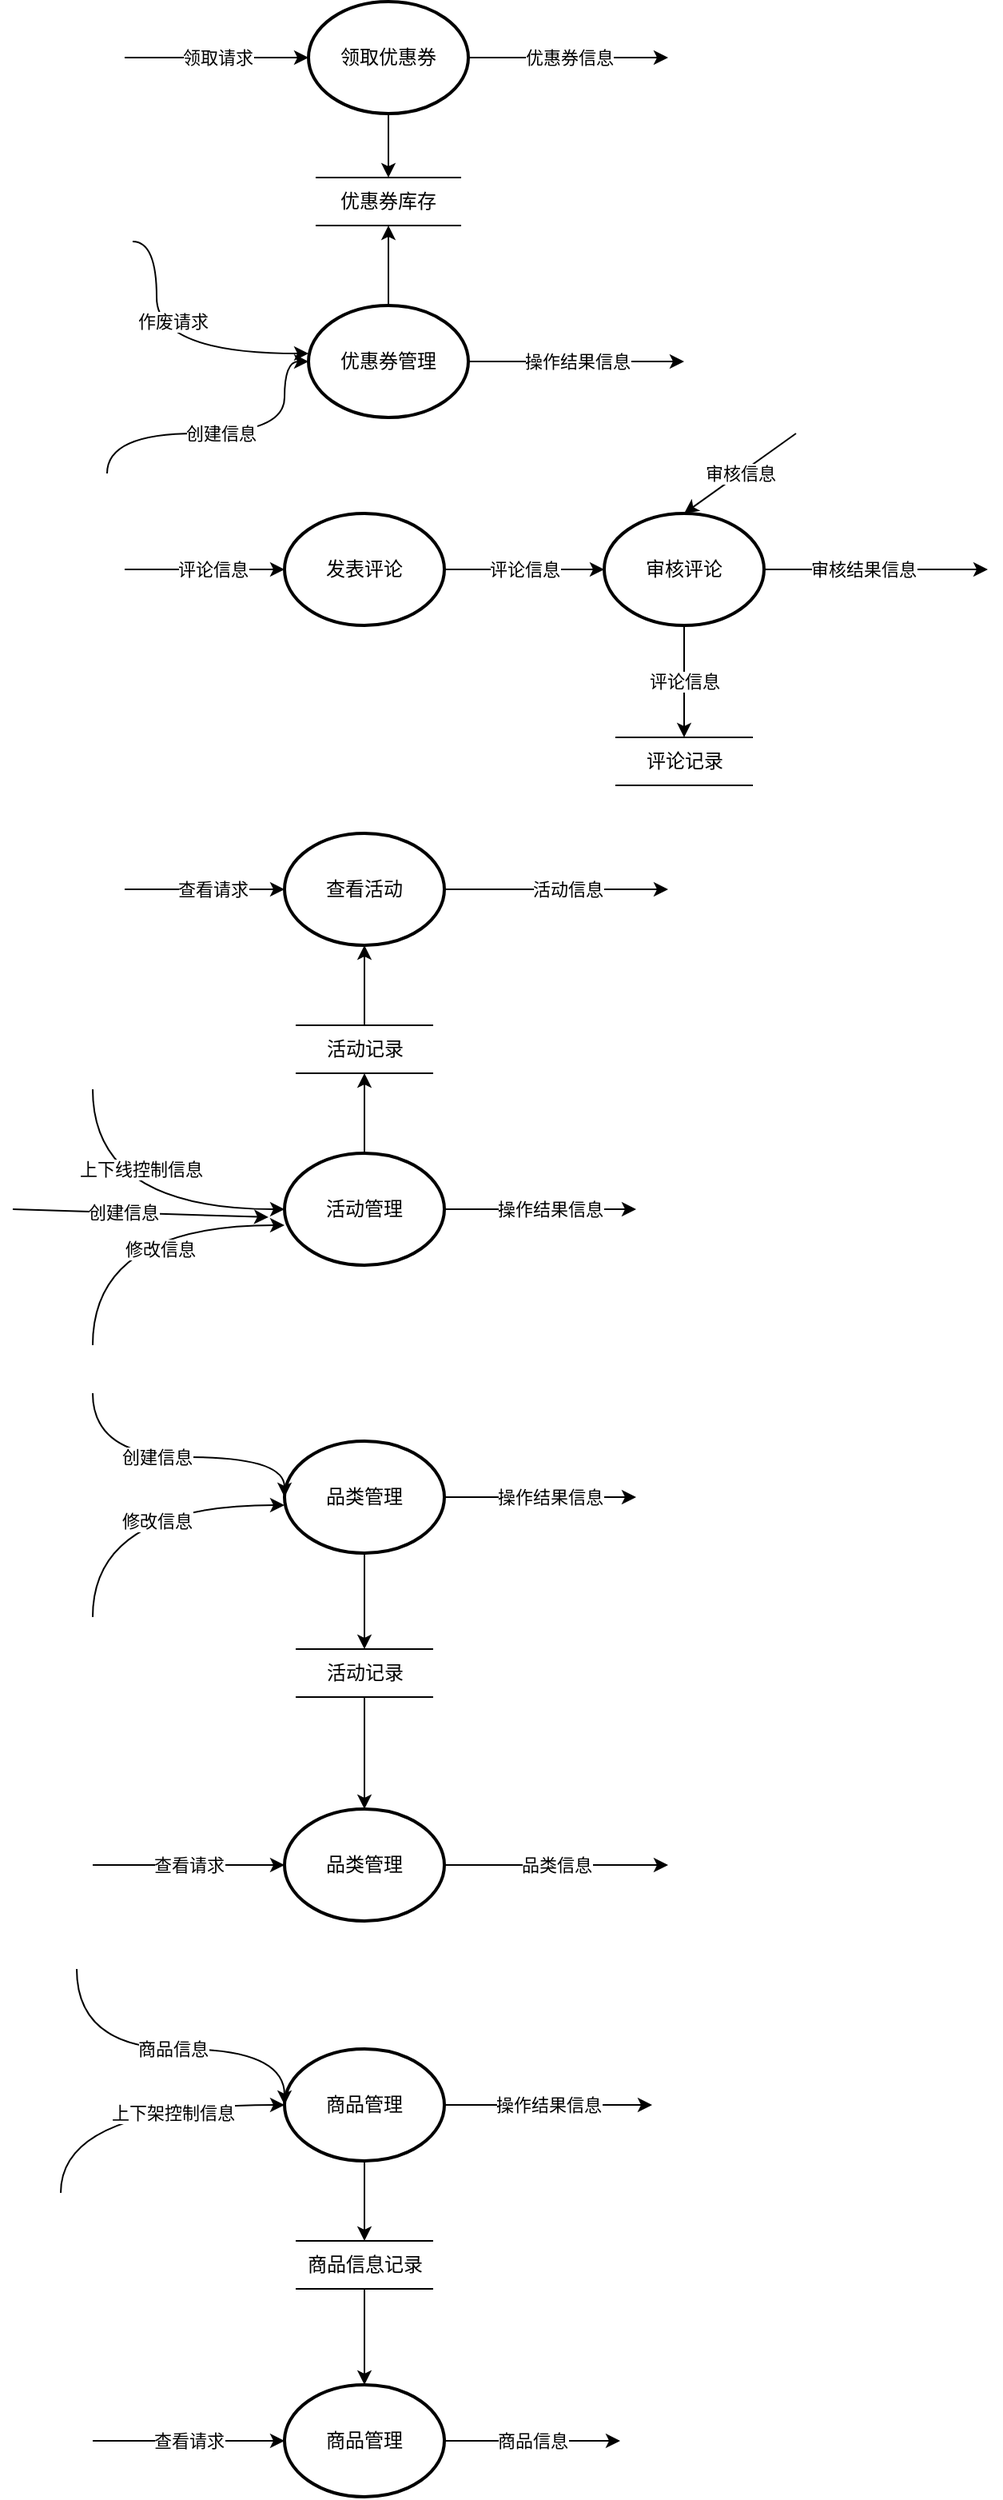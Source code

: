 <mxfile version="13.10.1" type="github">
  <diagram id="tlwxFYN7nEPO611R5yER" name="Page-1">
    <mxGraphModel dx="1376" dy="754" grid="1" gridSize="10" guides="1" tooltips="1" connect="1" arrows="1" fold="1" page="1" pageScale="1" pageWidth="850" pageHeight="1100" math="0" shadow="0">
      <root>
        <mxCell id="0" />
        <mxCell id="1" parent="0" />
        <mxCell id="JlzYUt2903bJceBeCsOK-10" value="优惠券信息" style="rounded=0;orthogonalLoop=1;jettySize=auto;html=1;exitX=1;exitY=0.5;exitDx=0;exitDy=0;" parent="1" source="JlzYUt2903bJceBeCsOK-1" edge="1">
          <mxGeometry relative="1" as="geometry">
            <mxPoint x="470" y="457" as="sourcePoint" />
            <mxPoint x="460" y="315" as="targetPoint" />
            <mxPoint as="offset" />
          </mxGeometry>
        </mxCell>
        <mxCell id="zzqB5-qknxaaX2rPGT4x-1" style="edgeStyle=none;rounded=0;orthogonalLoop=1;jettySize=auto;html=1;entryX=0.5;entryY=0;entryDx=0;entryDy=0;" edge="1" parent="1" source="JlzYUt2903bJceBeCsOK-1" target="zzqB5-qknxaaX2rPGT4x-2">
          <mxGeometry relative="1" as="geometry">
            <mxPoint x="281" y="500" as="targetPoint" />
          </mxGeometry>
        </mxCell>
        <mxCell id="JlzYUt2903bJceBeCsOK-1" value="领取优惠券" style="ellipse;whiteSpace=wrap;html=1;strokeWidth=2;" parent="1" vertex="1">
          <mxGeometry x="235" y="280" width="100" height="70" as="geometry" />
        </mxCell>
        <mxCell id="JlzYUt2903bJceBeCsOK-8" value="领取请求" style="rounded=0;orthogonalLoop=1;jettySize=auto;html=1;entryX=0;entryY=0.5;entryDx=0;entryDy=0;" parent="1" target="JlzYUt2903bJceBeCsOK-1" edge="1">
          <mxGeometry relative="1" as="geometry">
            <mxPoint x="120" y="315" as="sourcePoint" />
          </mxGeometry>
        </mxCell>
        <mxCell id="zzqB5-qknxaaX2rPGT4x-2" value="优惠券库存" style="shape=partialRectangle;whiteSpace=wrap;html=1;left=0;right=0;fillColor=none;" vertex="1" parent="1">
          <mxGeometry x="240" y="390" width="90" height="30" as="geometry" />
        </mxCell>
        <mxCell id="zzqB5-qknxaaX2rPGT4x-3" value="评论记录" style="shape=partialRectangle;whiteSpace=wrap;html=1;left=0;right=0;fillColor=none;" vertex="1" parent="1">
          <mxGeometry x="427.5" y="740" width="85" height="30" as="geometry" />
        </mxCell>
        <mxCell id="zzqB5-qknxaaX2rPGT4x-4" value="评论信息" style="rounded=0;orthogonalLoop=1;jettySize=auto;html=1;entryX=0;entryY=0.5;entryDx=0;entryDy=0;" edge="1" parent="1" target="zzqB5-qknxaaX2rPGT4x-5">
          <mxGeometry x="0.091" relative="1" as="geometry">
            <mxPoint x="120" y="635" as="sourcePoint" />
            <mxPoint x="150" y="550" as="targetPoint" />
            <mxPoint as="offset" />
          </mxGeometry>
        </mxCell>
        <mxCell id="zzqB5-qknxaaX2rPGT4x-5" value="发表评论" style="ellipse;whiteSpace=wrap;html=1;strokeWidth=2;" vertex="1" parent="1">
          <mxGeometry x="220" y="600" width="100" height="70" as="geometry" />
        </mxCell>
        <mxCell id="zzqB5-qknxaaX2rPGT4x-7" value="评论信息" style="rounded=0;orthogonalLoop=1;jettySize=auto;html=1;exitX=1;exitY=0.5;exitDx=0;exitDy=0;entryX=0;entryY=0.5;entryDx=0;entryDy=0;" edge="1" parent="1" source="zzqB5-qknxaaX2rPGT4x-5" target="zzqB5-qknxaaX2rPGT4x-8">
          <mxGeometry relative="1" as="geometry">
            <mxPoint x="130" y="605" as="sourcePoint" />
            <mxPoint x="410" y="595" as="targetPoint" />
            <mxPoint as="offset" />
          </mxGeometry>
        </mxCell>
        <mxCell id="zzqB5-qknxaaX2rPGT4x-8" value="审核评论" style="ellipse;whiteSpace=wrap;html=1;strokeWidth=2;" vertex="1" parent="1">
          <mxGeometry x="420" y="600" width="100" height="70" as="geometry" />
        </mxCell>
        <mxCell id="zzqB5-qknxaaX2rPGT4x-10" value="审核信息" style="rounded=0;orthogonalLoop=1;jettySize=auto;html=1;entryX=0.5;entryY=0;entryDx=0;entryDy=0;" edge="1" parent="1" target="zzqB5-qknxaaX2rPGT4x-8">
          <mxGeometry relative="1" as="geometry">
            <mxPoint x="540" y="550" as="sourcePoint" />
            <mxPoint x="600" y="595" as="targetPoint" />
            <mxPoint as="offset" />
          </mxGeometry>
        </mxCell>
        <mxCell id="zzqB5-qknxaaX2rPGT4x-12" value="审核结果信息" style="rounded=0;orthogonalLoop=1;jettySize=auto;html=1;exitX=1;exitY=0.5;exitDx=0;exitDy=0;" edge="1" parent="1" source="zzqB5-qknxaaX2rPGT4x-8">
          <mxGeometry x="-0.111" relative="1" as="geometry">
            <mxPoint x="560" y="520" as="sourcePoint" />
            <mxPoint x="660" y="635" as="targetPoint" />
            <mxPoint as="offset" />
            <Array as="points">
              <mxPoint x="620" y="635" />
            </Array>
          </mxGeometry>
        </mxCell>
        <mxCell id="zzqB5-qknxaaX2rPGT4x-14" value="评论信息" style="rounded=0;orthogonalLoop=1;jettySize=auto;html=1;entryX=0.5;entryY=0;entryDx=0;entryDy=0;exitX=0.5;exitY=1;exitDx=0;exitDy=0;" edge="1" parent="1" source="zzqB5-qknxaaX2rPGT4x-8" target="zzqB5-qknxaaX2rPGT4x-3">
          <mxGeometry relative="1" as="geometry">
            <mxPoint x="560" y="520" as="sourcePoint" />
            <mxPoint x="480" y="570" as="targetPoint" />
            <mxPoint as="offset" />
          </mxGeometry>
        </mxCell>
        <mxCell id="zzqB5-qknxaaX2rPGT4x-16" style="edgeStyle=none;rounded=0;orthogonalLoop=1;jettySize=auto;html=1;entryX=0.5;entryY=1;entryDx=0;entryDy=0;" edge="1" parent="1" source="zzqB5-qknxaaX2rPGT4x-15" target="zzqB5-qknxaaX2rPGT4x-2">
          <mxGeometry relative="1" as="geometry" />
        </mxCell>
        <mxCell id="zzqB5-qknxaaX2rPGT4x-15" value="优惠券管理" style="ellipse;whiteSpace=wrap;html=1;strokeWidth=2;" vertex="1" parent="1">
          <mxGeometry x="235" y="470" width="100" height="70" as="geometry" />
        </mxCell>
        <mxCell id="zzqB5-qknxaaX2rPGT4x-17" value="作废请求" style="rounded=0;orthogonalLoop=1;jettySize=auto;html=1;edgeStyle=orthogonalEdgeStyle;curved=1;" edge="1" parent="1">
          <mxGeometry x="-0.278" y="10" relative="1" as="geometry">
            <mxPoint x="125" y="430" as="sourcePoint" />
            <mxPoint x="235" y="500" as="targetPoint" />
            <Array as="points">
              <mxPoint x="140" y="430" />
              <mxPoint x="140" y="500" />
            </Array>
            <mxPoint as="offset" />
          </mxGeometry>
        </mxCell>
        <mxCell id="zzqB5-qknxaaX2rPGT4x-19" value="操作结果信息" style="rounded=0;orthogonalLoop=1;jettySize=auto;html=1;exitX=1;exitY=0.5;exitDx=0;exitDy=0;" edge="1" parent="1" source="zzqB5-qknxaaX2rPGT4x-15">
          <mxGeometry relative="1" as="geometry">
            <mxPoint x="345" y="325" as="sourcePoint" />
            <mxPoint x="470" y="505" as="targetPoint" />
            <mxPoint as="offset" />
          </mxGeometry>
        </mxCell>
        <mxCell id="zzqB5-qknxaaX2rPGT4x-20" value="查看活动" style="ellipse;whiteSpace=wrap;html=1;strokeWidth=2;" vertex="1" parent="1">
          <mxGeometry x="220" y="800" width="100" height="70" as="geometry" />
        </mxCell>
        <mxCell id="zzqB5-qknxaaX2rPGT4x-21" value="查看请求" style="rounded=0;orthogonalLoop=1;jettySize=auto;html=1;entryX=0;entryY=0.5;entryDx=0;entryDy=0;" edge="1" parent="1" target="zzqB5-qknxaaX2rPGT4x-20">
          <mxGeometry x="0.091" relative="1" as="geometry">
            <mxPoint x="120" y="835" as="sourcePoint" />
            <mxPoint x="240" y="605" as="targetPoint" />
            <mxPoint as="offset" />
          </mxGeometry>
        </mxCell>
        <mxCell id="zzqB5-qknxaaX2rPGT4x-23" value="活动信息" style="rounded=0;orthogonalLoop=1;jettySize=auto;html=1;exitX=1;exitY=0.5;exitDx=0;exitDy=0;" edge="1" parent="1" source="zzqB5-qknxaaX2rPGT4x-20">
          <mxGeometry x="0.091" relative="1" as="geometry">
            <mxPoint x="360" y="830" as="sourcePoint" />
            <mxPoint x="460" y="835" as="targetPoint" />
            <mxPoint as="offset" />
          </mxGeometry>
        </mxCell>
        <mxCell id="zzqB5-qknxaaX2rPGT4x-26" style="edgeStyle=none;rounded=0;orthogonalLoop=1;jettySize=auto;html=1;entryX=0.5;entryY=1;entryDx=0;entryDy=0;" edge="1" parent="1" source="zzqB5-qknxaaX2rPGT4x-24" target="zzqB5-qknxaaX2rPGT4x-20">
          <mxGeometry relative="1" as="geometry" />
        </mxCell>
        <mxCell id="zzqB5-qknxaaX2rPGT4x-24" value="活动记录" style="shape=partialRectangle;whiteSpace=wrap;html=1;left=0;right=0;fillColor=none;" vertex="1" parent="1">
          <mxGeometry x="227.5" y="920" width="85" height="30" as="geometry" />
        </mxCell>
        <mxCell id="zzqB5-qknxaaX2rPGT4x-29" style="edgeStyle=none;rounded=0;orthogonalLoop=1;jettySize=auto;html=1;entryX=0.5;entryY=1;entryDx=0;entryDy=0;" edge="1" parent="1" source="zzqB5-qknxaaX2rPGT4x-27" target="zzqB5-qknxaaX2rPGT4x-24">
          <mxGeometry relative="1" as="geometry" />
        </mxCell>
        <mxCell id="zzqB5-qknxaaX2rPGT4x-27" value="活动管理" style="ellipse;whiteSpace=wrap;html=1;strokeWidth=2;" vertex="1" parent="1">
          <mxGeometry x="220" y="1000" width="100" height="70" as="geometry" />
        </mxCell>
        <mxCell id="zzqB5-qknxaaX2rPGT4x-28" value="上下线控制信息" style="rounded=0;orthogonalLoop=1;jettySize=auto;html=1;entryX=0;entryY=0.5;entryDx=0;entryDy=0;edgeStyle=orthogonalEdgeStyle;curved=1;" edge="1" parent="1" target="zzqB5-qknxaaX2rPGT4x-27">
          <mxGeometry x="0.077" y="25" relative="1" as="geometry">
            <mxPoint x="100" y="960" as="sourcePoint" />
            <mxPoint x="230" y="845" as="targetPoint" />
            <mxPoint as="offset" />
            <Array as="points">
              <mxPoint x="100" y="1035" />
            </Array>
          </mxGeometry>
        </mxCell>
        <mxCell id="zzqB5-qknxaaX2rPGT4x-31" value="操作结果信息" style="rounded=0;orthogonalLoop=1;jettySize=auto;html=1;exitX=1;exitY=0.5;exitDx=0;exitDy=0;" edge="1" parent="1" source="zzqB5-qknxaaX2rPGT4x-27">
          <mxGeometry x="0.091" relative="1" as="geometry">
            <mxPoint x="90" y="1045" as="sourcePoint" />
            <mxPoint x="440" y="1035" as="targetPoint" />
            <mxPoint as="offset" />
          </mxGeometry>
        </mxCell>
        <mxCell id="zzqB5-qknxaaX2rPGT4x-32" value="修改信息" style="rounded=0;orthogonalLoop=1;jettySize=auto;html=1;edgeStyle=orthogonalEdgeStyle;curved=1;" edge="1" parent="1">
          <mxGeometry x="0.2" y="-15" relative="1" as="geometry">
            <mxPoint x="100" y="1120" as="sourcePoint" />
            <mxPoint x="220" y="1045" as="targetPoint" />
            <mxPoint as="offset" />
            <Array as="points">
              <mxPoint x="100" y="1045" />
            </Array>
          </mxGeometry>
        </mxCell>
        <mxCell id="zzqB5-qknxaaX2rPGT4x-40" style="edgeStyle=orthogonalEdgeStyle;curved=1;rounded=0;orthogonalLoop=1;jettySize=auto;html=1;entryX=0.5;entryY=0;entryDx=0;entryDy=0;" edge="1" parent="1" source="zzqB5-qknxaaX2rPGT4x-33" target="zzqB5-qknxaaX2rPGT4x-39">
          <mxGeometry relative="1" as="geometry" />
        </mxCell>
        <mxCell id="zzqB5-qknxaaX2rPGT4x-33" value="品类管理" style="ellipse;whiteSpace=wrap;html=1;strokeWidth=2;" vertex="1" parent="1">
          <mxGeometry x="220" y="1180" width="100" height="70" as="geometry" />
        </mxCell>
        <mxCell id="zzqB5-qknxaaX2rPGT4x-34" value="创建信息" style="rounded=0;orthogonalLoop=1;jettySize=auto;html=1;edgeStyle=orthogonalEdgeStyle;curved=1;" edge="1" parent="1">
          <mxGeometry x="-0.135" relative="1" as="geometry">
            <mxPoint x="100" y="1150" as="sourcePoint" />
            <mxPoint x="220" y="1215" as="targetPoint" />
            <mxPoint as="offset" />
            <Array as="points">
              <mxPoint x="100" y="1190" />
              <mxPoint x="220" y="1190" />
            </Array>
          </mxGeometry>
        </mxCell>
        <mxCell id="zzqB5-qknxaaX2rPGT4x-35" value="修改信息" style="rounded=0;orthogonalLoop=1;jettySize=auto;html=1;edgeStyle=orthogonalEdgeStyle;curved=1;" edge="1" parent="1">
          <mxGeometry x="0.158" y="-10" relative="1" as="geometry">
            <mxPoint x="100" y="1290" as="sourcePoint" />
            <mxPoint x="220" y="1220" as="targetPoint" />
            <mxPoint as="offset" />
            <Array as="points">
              <mxPoint x="100" y="1220" />
              <mxPoint x="220" y="1220" />
            </Array>
          </mxGeometry>
        </mxCell>
        <mxCell id="zzqB5-qknxaaX2rPGT4x-38" value="操作结果信息" style="rounded=0;orthogonalLoop=1;jettySize=auto;html=1;exitX=1;exitY=0.5;exitDx=0;exitDy=0;" edge="1" parent="1" source="zzqB5-qknxaaX2rPGT4x-33">
          <mxGeometry x="0.091" relative="1" as="geometry">
            <mxPoint x="330" y="1045" as="sourcePoint" />
            <mxPoint x="440" y="1215" as="targetPoint" />
            <mxPoint as="offset" />
          </mxGeometry>
        </mxCell>
        <mxCell id="zzqB5-qknxaaX2rPGT4x-43" style="rounded=0;orthogonalLoop=1;jettySize=auto;html=1;entryX=0.5;entryY=0;entryDx=0;entryDy=0;" edge="1" parent="1" source="zzqB5-qknxaaX2rPGT4x-39" target="zzqB5-qknxaaX2rPGT4x-41">
          <mxGeometry relative="1" as="geometry" />
        </mxCell>
        <mxCell id="zzqB5-qknxaaX2rPGT4x-39" value="活动记录" style="shape=partialRectangle;whiteSpace=wrap;html=1;left=0;right=0;fillColor=none;" vertex="1" parent="1">
          <mxGeometry x="227.5" y="1310" width="85" height="30" as="geometry" />
        </mxCell>
        <mxCell id="zzqB5-qknxaaX2rPGT4x-41" value="品类管理" style="ellipse;whiteSpace=wrap;html=1;strokeWidth=2;" vertex="1" parent="1">
          <mxGeometry x="220" y="1410" width="100" height="70" as="geometry" />
        </mxCell>
        <mxCell id="zzqB5-qknxaaX2rPGT4x-44" value="查看请求" style="rounded=0;orthogonalLoop=1;jettySize=auto;html=1;entryX=0;entryY=0.5;entryDx=0;entryDy=0;" edge="1" parent="1" target="zzqB5-qknxaaX2rPGT4x-41">
          <mxGeometry relative="1" as="geometry">
            <mxPoint x="100" y="1445" as="sourcePoint" />
            <mxPoint x="190" y="1370" as="targetPoint" />
            <mxPoint as="offset" />
          </mxGeometry>
        </mxCell>
        <mxCell id="zzqB5-qknxaaX2rPGT4x-46" value="品类信息" style="rounded=0;orthogonalLoop=1;jettySize=auto;html=1;exitX=1;exitY=0.5;exitDx=0;exitDy=0;" edge="1" parent="1" source="zzqB5-qknxaaX2rPGT4x-41">
          <mxGeometry relative="1" as="geometry">
            <mxPoint x="110" y="1455" as="sourcePoint" />
            <mxPoint x="460" y="1445" as="targetPoint" />
            <mxPoint as="offset" />
          </mxGeometry>
        </mxCell>
        <mxCell id="zzqB5-qknxaaX2rPGT4x-54" style="edgeStyle=none;rounded=0;orthogonalLoop=1;jettySize=auto;html=1;entryX=0.5;entryY=0;entryDx=0;entryDy=0;" edge="1" parent="1" source="zzqB5-qknxaaX2rPGT4x-47" target="zzqB5-qknxaaX2rPGT4x-53">
          <mxGeometry relative="1" as="geometry" />
        </mxCell>
        <mxCell id="zzqB5-qknxaaX2rPGT4x-47" value="商品管理" style="ellipse;whiteSpace=wrap;html=1;strokeWidth=2;" vertex="1" parent="1">
          <mxGeometry x="220" y="1560" width="100" height="70" as="geometry" />
        </mxCell>
        <mxCell id="zzqB5-qknxaaX2rPGT4x-49" value="商品信息" style="rounded=0;orthogonalLoop=1;jettySize=auto;html=1;entryX=0;entryY=0.5;entryDx=0;entryDy=0;edgeStyle=orthogonalEdgeStyle;curved=1;" edge="1" parent="1" target="zzqB5-qknxaaX2rPGT4x-47">
          <mxGeometry x="0.023" relative="1" as="geometry">
            <mxPoint x="90" y="1510" as="sourcePoint" />
            <mxPoint x="230" y="1045" as="targetPoint" />
            <mxPoint as="offset" />
            <Array as="points">
              <mxPoint x="90" y="1560" />
              <mxPoint x="220" y="1560" />
            </Array>
          </mxGeometry>
        </mxCell>
        <mxCell id="zzqB5-qknxaaX2rPGT4x-50" value="上下架控制信息" style="rounded=0;orthogonalLoop=1;jettySize=auto;html=1;edgeStyle=orthogonalEdgeStyle;curved=1;entryX=0;entryY=0.5;entryDx=0;entryDy=0;" edge="1" parent="1" target="zzqB5-qknxaaX2rPGT4x-47">
          <mxGeometry x="0.282" y="-5" relative="1" as="geometry">
            <mxPoint x="80" y="1650" as="sourcePoint" />
            <mxPoint x="230" y="1055" as="targetPoint" />
            <mxPoint as="offset" />
            <Array as="points">
              <mxPoint x="80" y="1595" />
            </Array>
          </mxGeometry>
        </mxCell>
        <mxCell id="zzqB5-qknxaaX2rPGT4x-52" value="操作结果信息" style="rounded=0;orthogonalLoop=1;jettySize=auto;html=1;exitX=1;exitY=0.5;exitDx=0;exitDy=0;" edge="1" parent="1" source="zzqB5-qknxaaX2rPGT4x-47">
          <mxGeometry relative="1" as="geometry">
            <mxPoint x="330" y="1455" as="sourcePoint" />
            <mxPoint x="450" y="1595" as="targetPoint" />
            <mxPoint as="offset" />
          </mxGeometry>
        </mxCell>
        <mxCell id="zzqB5-qknxaaX2rPGT4x-57" style="edgeStyle=none;rounded=0;orthogonalLoop=1;jettySize=auto;html=1;entryX=0.5;entryY=0;entryDx=0;entryDy=0;" edge="1" parent="1" source="zzqB5-qknxaaX2rPGT4x-53" target="zzqB5-qknxaaX2rPGT4x-55">
          <mxGeometry relative="1" as="geometry" />
        </mxCell>
        <mxCell id="zzqB5-qknxaaX2rPGT4x-53" value="商品信息记录" style="shape=partialRectangle;whiteSpace=wrap;html=1;left=0;right=0;fillColor=none;" vertex="1" parent="1">
          <mxGeometry x="227.5" y="1680" width="85" height="30" as="geometry" />
        </mxCell>
        <mxCell id="zzqB5-qknxaaX2rPGT4x-55" value="商品管理" style="ellipse;whiteSpace=wrap;html=1;strokeWidth=2;" vertex="1" parent="1">
          <mxGeometry x="220" y="1770" width="100" height="70" as="geometry" />
        </mxCell>
        <mxCell id="zzqB5-qknxaaX2rPGT4x-58" value="查看请求" style="rounded=0;orthogonalLoop=1;jettySize=auto;html=1;entryX=0;entryY=0.5;entryDx=0;entryDy=0;" edge="1" parent="1" target="zzqB5-qknxaaX2rPGT4x-55">
          <mxGeometry relative="1" as="geometry">
            <mxPoint x="100" y="1805" as="sourcePoint" />
            <mxPoint x="230" y="1455" as="targetPoint" />
            <mxPoint as="offset" />
          </mxGeometry>
        </mxCell>
        <mxCell id="zzqB5-qknxaaX2rPGT4x-59" value="商品信息" style="rounded=0;orthogonalLoop=1;jettySize=auto;html=1;exitX=1;exitY=0.5;exitDx=0;exitDy=0;" edge="1" parent="1" source="zzqB5-qknxaaX2rPGT4x-55">
          <mxGeometry relative="1" as="geometry">
            <mxPoint x="330" y="1455" as="sourcePoint" />
            <mxPoint x="430" y="1805" as="targetPoint" />
            <mxPoint as="offset" />
          </mxGeometry>
        </mxCell>
        <mxCell id="zzqB5-qknxaaX2rPGT4x-60" value="创建信息" style="rounded=0;orthogonalLoop=1;jettySize=auto;html=1;" edge="1" parent="1">
          <mxGeometry x="-0.135" relative="1" as="geometry">
            <mxPoint x="50" y="1035" as="sourcePoint" />
            <mxPoint x="210" y="1040" as="targetPoint" />
            <mxPoint as="offset" />
          </mxGeometry>
        </mxCell>
        <mxCell id="zzqB5-qknxaaX2rPGT4x-61" value="创建信息" style="rounded=0;orthogonalLoop=1;jettySize=auto;html=1;edgeStyle=orthogonalEdgeStyle;curved=1;entryX=0;entryY=0.5;entryDx=0;entryDy=0;" edge="1" parent="1" target="zzqB5-qknxaaX2rPGT4x-15">
          <mxGeometry x="-0.02" relative="1" as="geometry">
            <mxPoint x="109" y="575" as="sourcePoint" />
            <mxPoint x="229" y="520" as="targetPoint" />
            <mxPoint as="offset" />
            <Array as="points">
              <mxPoint x="109" y="550" />
              <mxPoint x="220" y="550" />
              <mxPoint x="220" y="505" />
            </Array>
          </mxGeometry>
        </mxCell>
      </root>
    </mxGraphModel>
  </diagram>
</mxfile>
